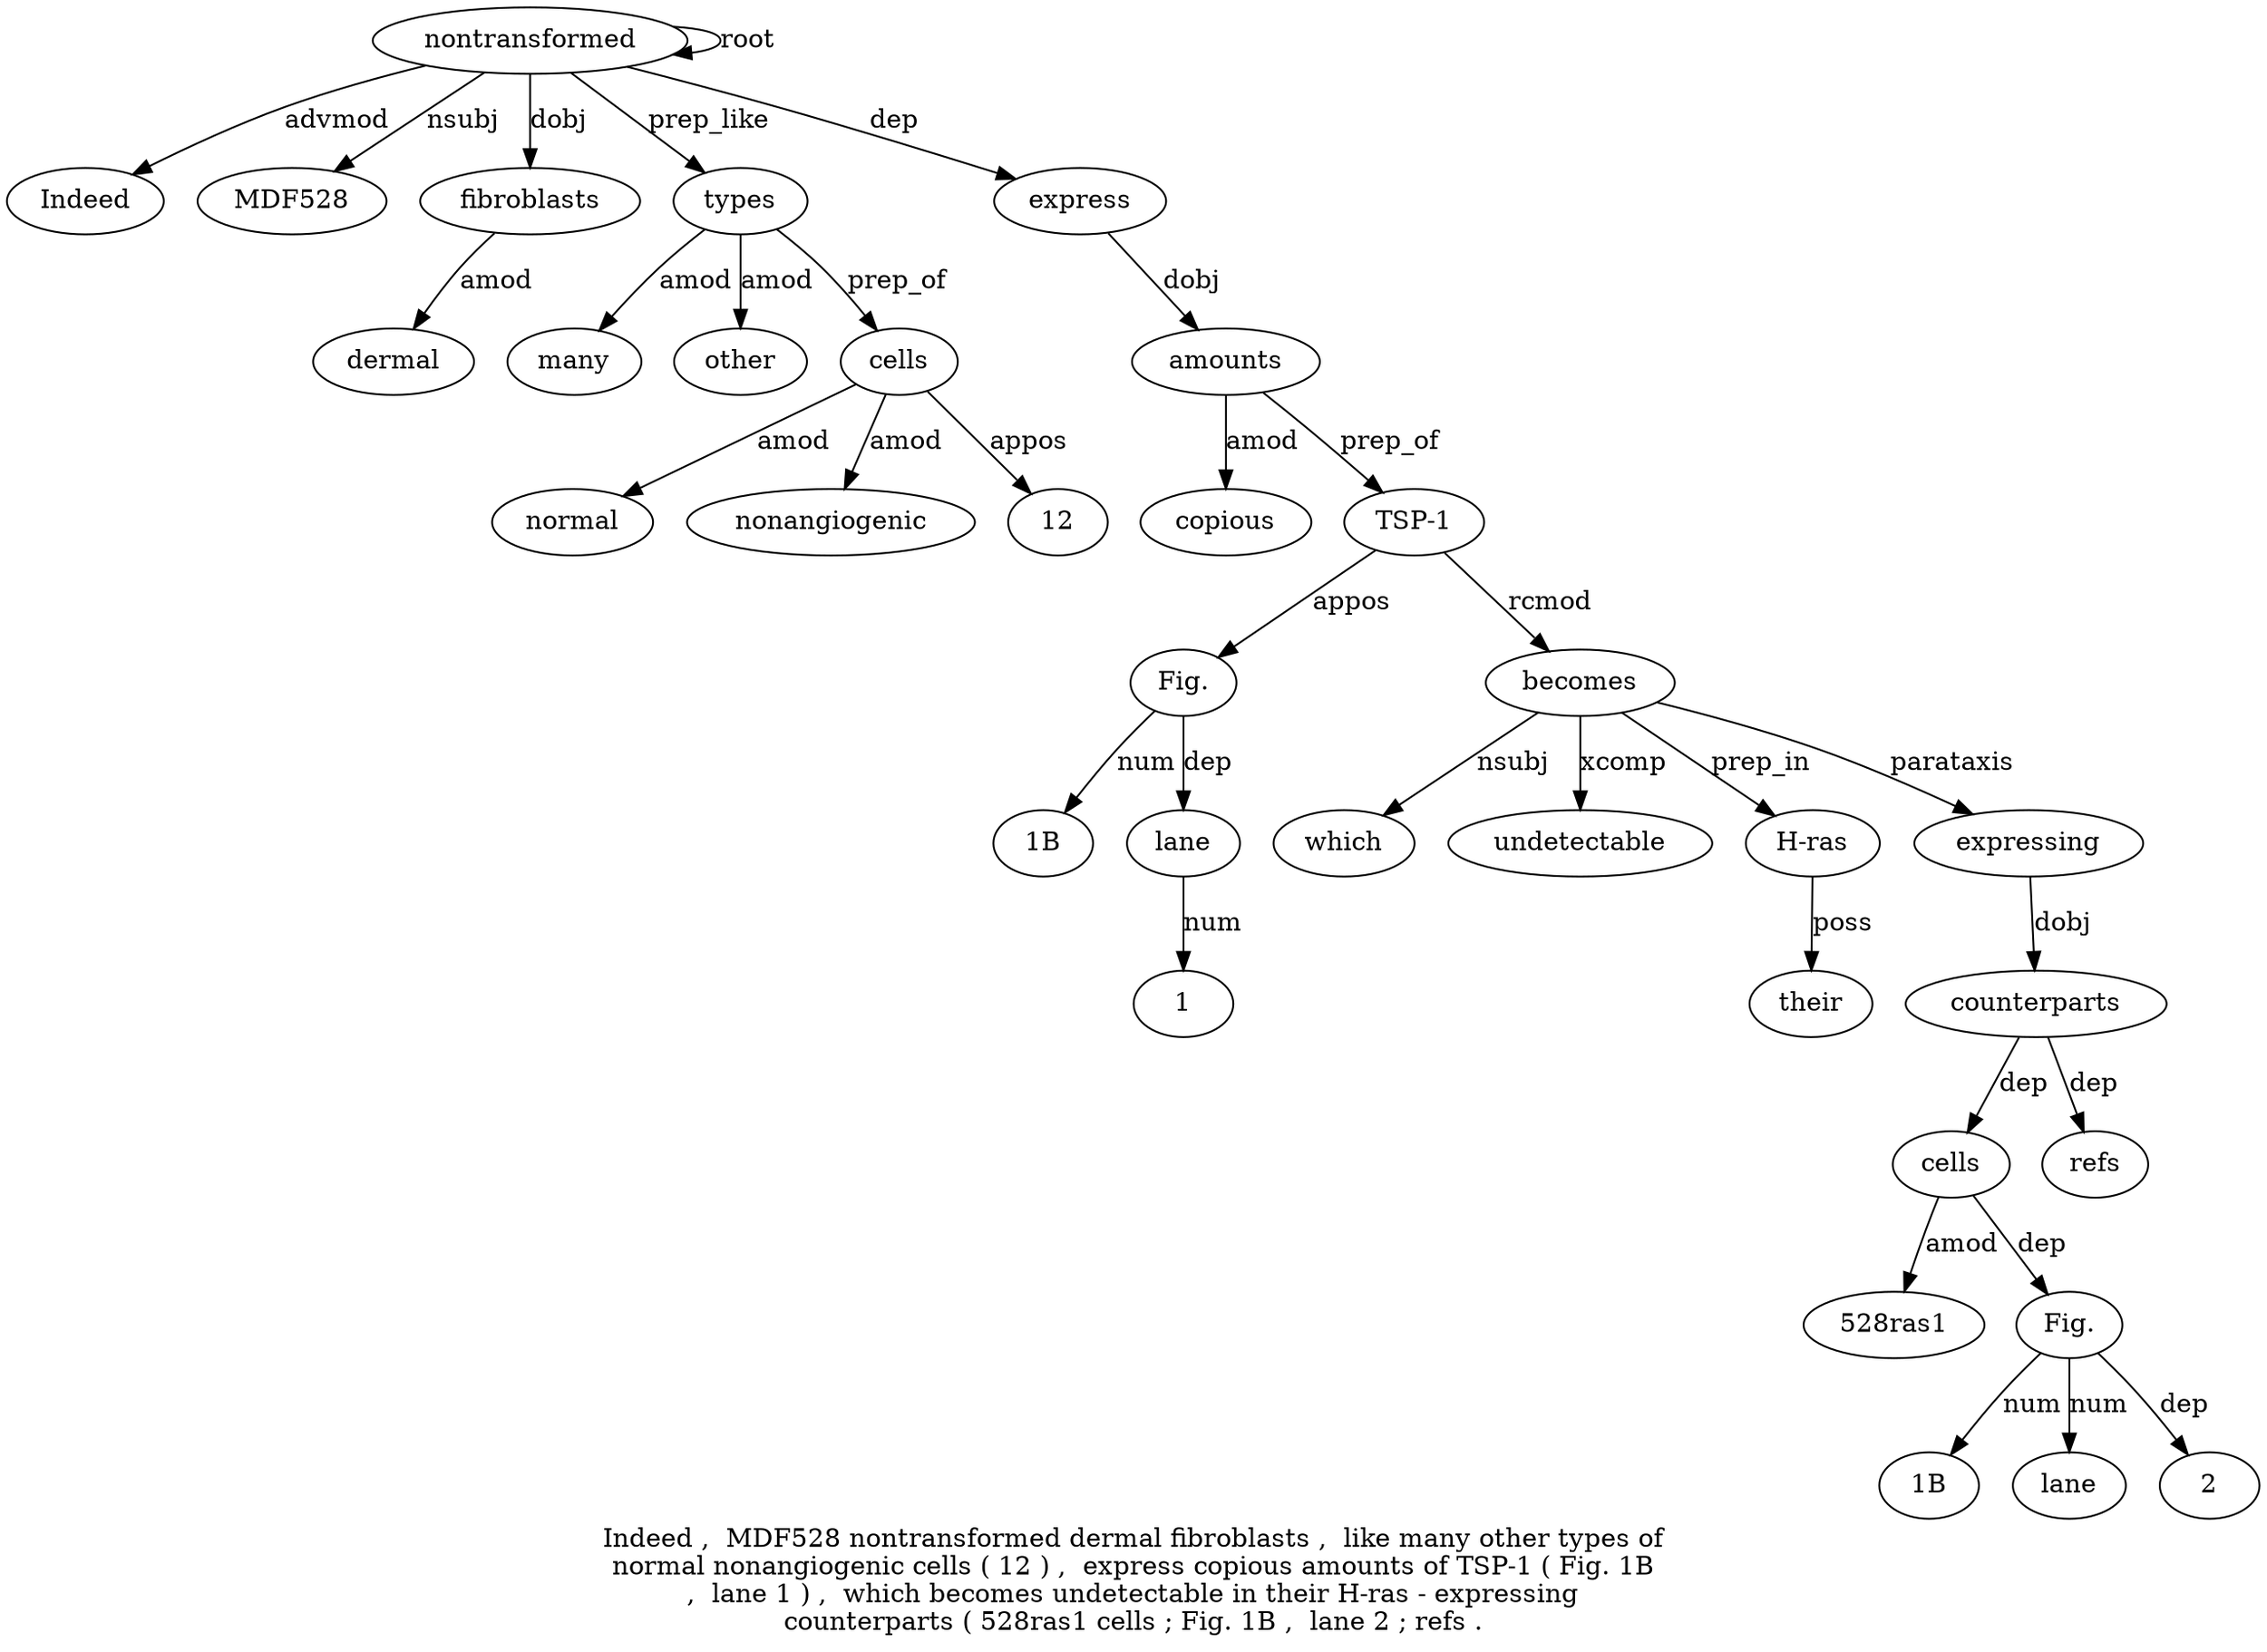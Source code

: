 digraph "Indeed ,  MDF528 nontransformed dermal fibroblasts ,  like many other types of normal nonangiogenic cells ( 12 ) ,  express copious amounts of TSP-1 ( Fig. 1B ,  lane 1 ) ,  which becomes undetectable in their H-ras - expressing counterparts ( 528ras1 cells ; Fig. 1B ,  lane 2 ; refs ." {
label="Indeed ,  MDF528 nontransformed dermal fibroblasts ,  like many other types of
normal nonangiogenic cells ( 12 ) ,  express copious amounts of TSP-1 ( Fig. 1B
,  lane 1 ) ,  which becomes undetectable in their H-ras - expressing
counterparts ( 528ras1 cells ; Fig. 1B ,  lane 2 ; refs .";
nontransformed4 [style=filled, fillcolor=white, label=nontransformed];
Indeed1 [style=filled, fillcolor=white, label=Indeed];
nontransformed4 -> Indeed1  [label=advmod];
MDF5283 [style=filled, fillcolor=white, label=MDF528];
nontransformed4 -> MDF5283  [label=nsubj];
nontransformed4 -> nontransformed4  [label=root];
fibroblasts6 [style=filled, fillcolor=white, label=fibroblasts];
dermal5 [style=filled, fillcolor=white, label=dermal];
fibroblasts6 -> dermal5  [label=amod];
nontransformed4 -> fibroblasts6  [label=dobj];
types11 [style=filled, fillcolor=white, label=types];
many9 [style=filled, fillcolor=white, label=many];
types11 -> many9  [label=amod];
other10 [style=filled, fillcolor=white, label=other];
types11 -> other10  [label=amod];
nontransformed4 -> types11  [label=prep_like];
cells15 [style=filled, fillcolor=white, label=cells];
normal13 [style=filled, fillcolor=white, label=normal];
cells15 -> normal13  [label=amod];
nonangiogenic14 [style=filled, fillcolor=white, label=nonangiogenic];
cells15 -> nonangiogenic14  [label=amod];
types11 -> cells15  [label=prep_of];
1217 [style=filled, fillcolor=white, label=12];
cells15 -> 1217  [label=appos];
express20 [style=filled, fillcolor=white, label=express];
nontransformed4 -> express20  [label=dep];
amounts22 [style=filled, fillcolor=white, label=amounts];
copious21 [style=filled, fillcolor=white, label=copious];
amounts22 -> copious21  [label=amod];
express20 -> amounts22  [label=dobj];
"TSP-124" [style=filled, fillcolor=white, label="TSP-1"];
amounts22 -> "TSP-124"  [label=prep_of];
"Fig.26" [style=filled, fillcolor=white, label="Fig."];
"TSP-124" -> "Fig.26"  [label=appos];
"1B27" [style=filled, fillcolor=white, label="1B"];
"Fig.26" -> "1B27"  [label=num];
lane29 [style=filled, fillcolor=white, label=lane];
"Fig.26" -> lane29  [label=dep];
130 [style=filled, fillcolor=white, label=1];
lane29 -> 130  [label=num];
becomes34 [style=filled, fillcolor=white, label=becomes];
which33 [style=filled, fillcolor=white, label=which];
becomes34 -> which33  [label=nsubj];
"TSP-124" -> becomes34  [label=rcmod];
undetectable35 [style=filled, fillcolor=white, label=undetectable];
becomes34 -> undetectable35  [label=xcomp];
"H-ras38" [style=filled, fillcolor=white, label="H-ras"];
their37 [style=filled, fillcolor=white, label=their];
"H-ras38" -> their37  [label=poss];
becomes34 -> "H-ras38"  [label=prep_in];
expressing40 [style=filled, fillcolor=white, label=expressing];
becomes34 -> expressing40  [label=parataxis];
counterparts41 [style=filled, fillcolor=white, label=counterparts];
expressing40 -> counterparts41  [label=dobj];
cells44 [style=filled, fillcolor=white, label=cells];
"528ras143" [style=filled, fillcolor=white, label="528ras1"];
cells44 -> "528ras143"  [label=amod];
counterparts41 -> cells44  [label=dep];
"Fig.46" [style=filled, fillcolor=white, label="Fig."];
cells44 -> "Fig.46"  [label=dep];
"1B47" [style=filled, fillcolor=white, label="1B"];
"Fig.46" -> "1B47"  [label=num];
lane49 [style=filled, fillcolor=white, label=lane];
"Fig.46" -> lane49  [label=num];
250 [style=filled, fillcolor=white, label=2];
"Fig.46" -> 250  [label=dep];
refs52 [style=filled, fillcolor=white, label=refs];
counterparts41 -> refs52  [label=dep];
}
